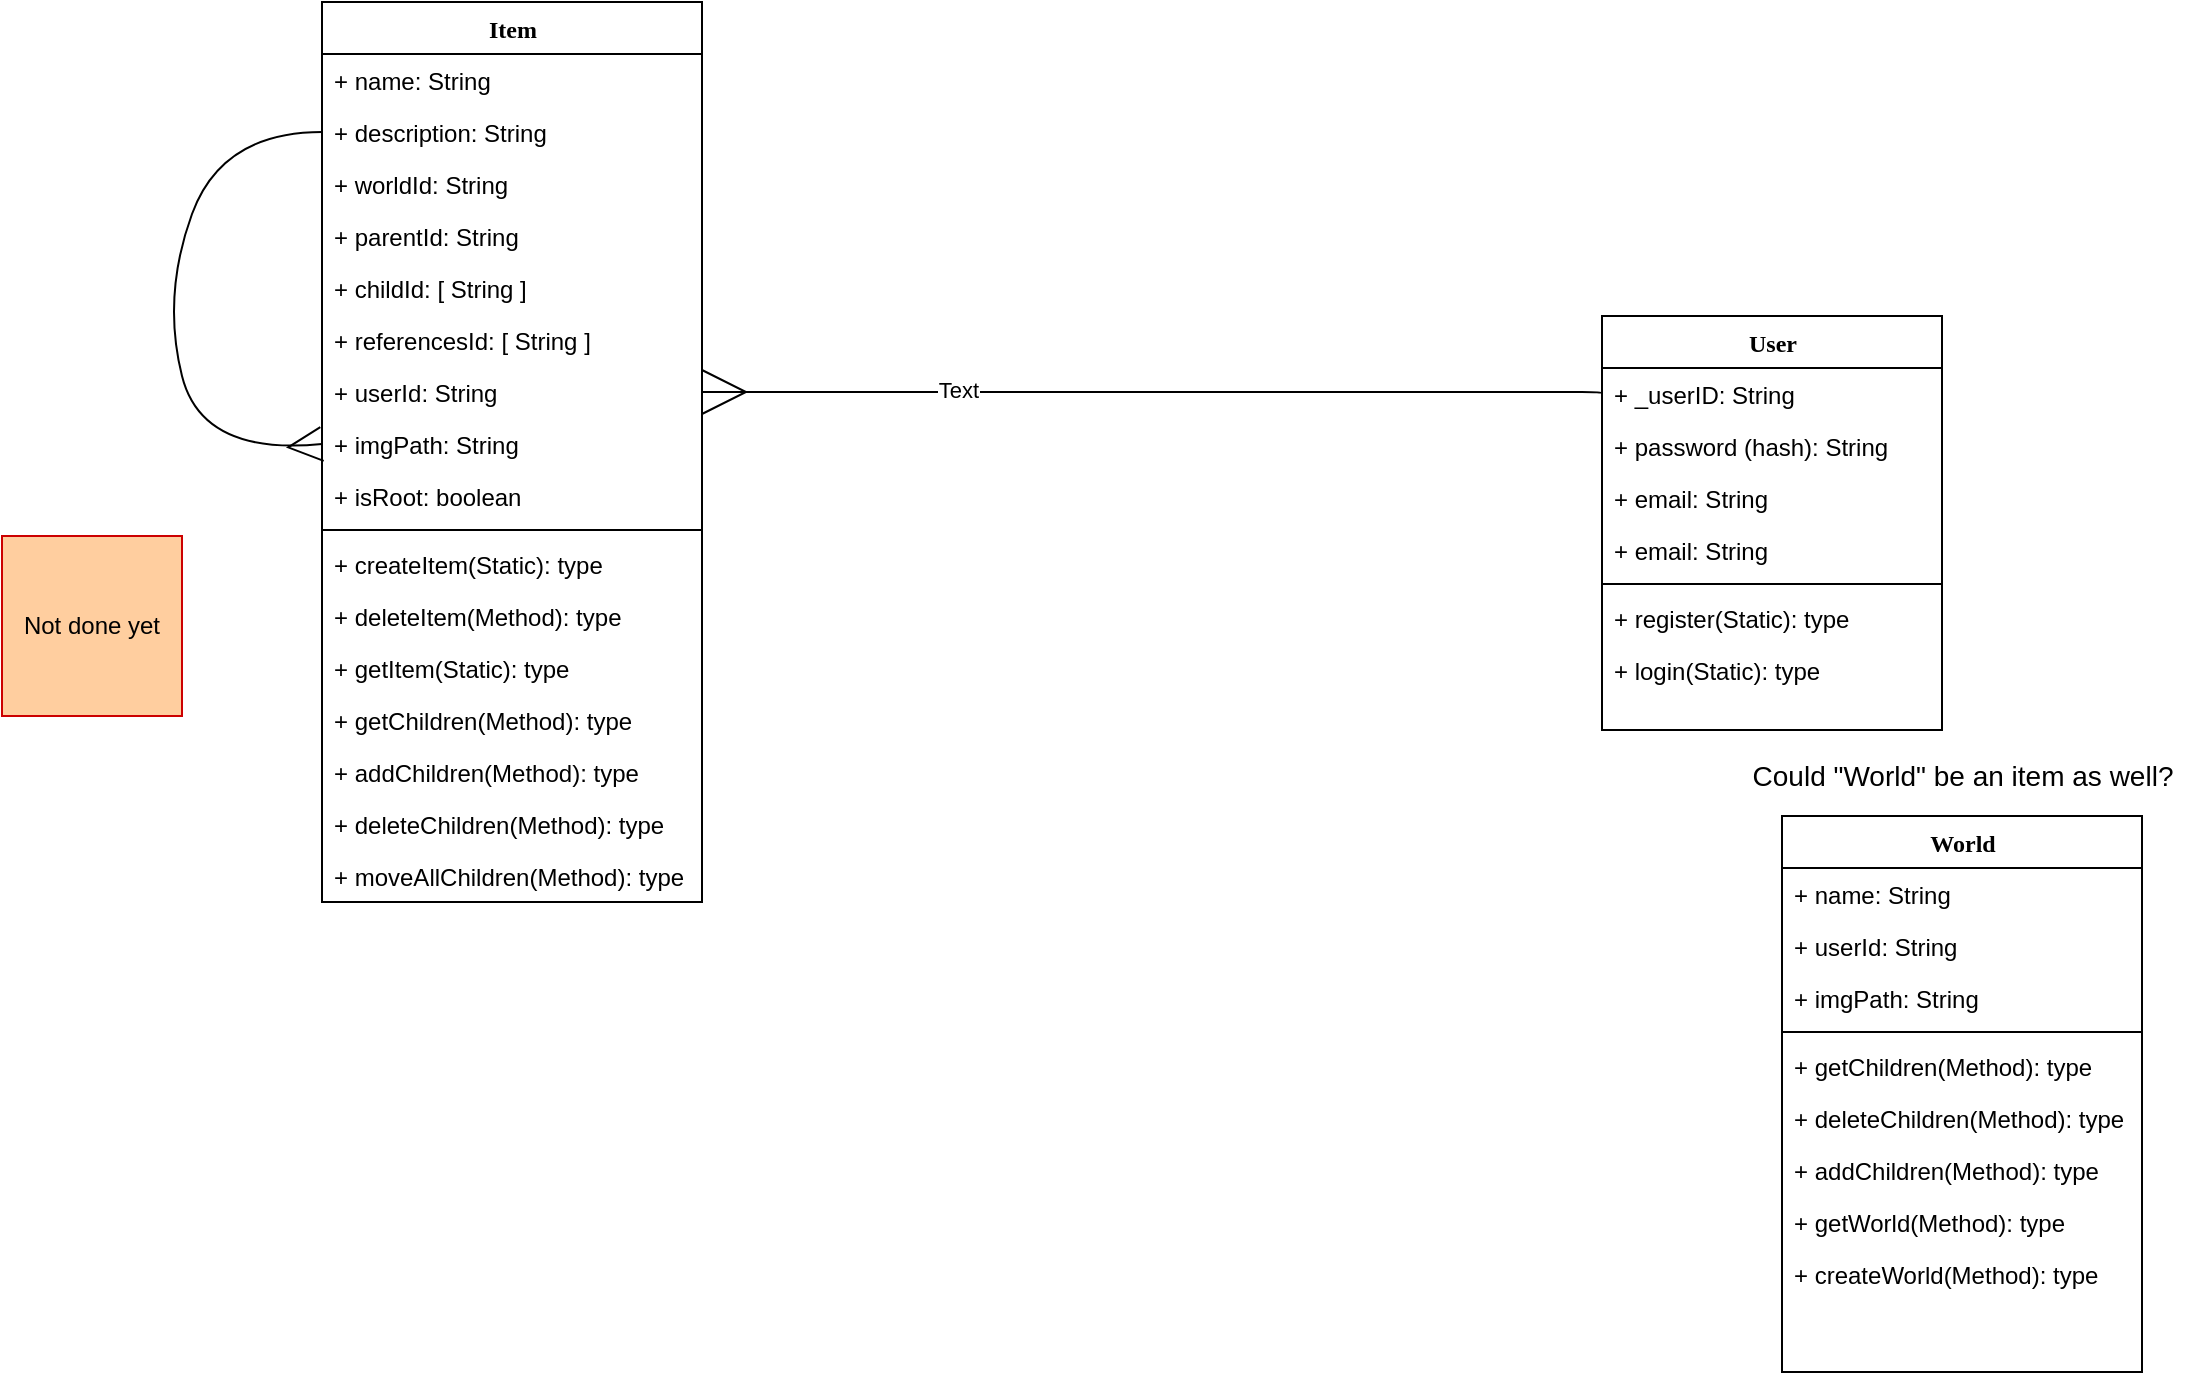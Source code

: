 <mxfile version="15.6.8" type="github">
  <diagram name="Page-1" id="9f46799a-70d6-7492-0946-bef42562c5a5">
    <mxGraphModel dx="2481" dy="764" grid="1" gridSize="10" guides="1" tooltips="1" connect="1" arrows="1" fold="1" page="1" pageScale="1" pageWidth="1100" pageHeight="850" background="none" math="0" shadow="0">
      <root>
        <mxCell id="0" />
        <mxCell id="1" parent="0" />
        <mxCell id="78961159f06e98e8-30" value="World" style="swimlane;html=1;fontStyle=1;align=center;verticalAlign=top;childLayout=stackLayout;horizontal=1;startSize=26;horizontalStack=0;resizeParent=1;resizeLast=0;collapsible=1;marginBottom=0;swimlaneFillColor=#ffffff;rounded=0;shadow=0;comic=0;labelBackgroundColor=none;strokeWidth=1;fillColor=none;fontFamily=Verdana;fontSize=12" parent="1" vertex="1">
          <mxGeometry x="880" y="490" width="180" height="278" as="geometry" />
        </mxCell>
        <mxCell id="cFyw4AnQ2wWFU-Yj11IV-1" value="+ name: String" style="text;html=1;strokeColor=none;fillColor=none;align=left;verticalAlign=top;spacingLeft=4;spacingRight=4;whiteSpace=wrap;overflow=hidden;rotatable=0;points=[[0,0.5],[1,0.5]];portConstraint=eastwest;" parent="78961159f06e98e8-30" vertex="1">
          <mxGeometry y="26" width="180" height="26" as="geometry" />
        </mxCell>
        <mxCell id="78961159f06e98e8-32" value="+ userId: String" style="text;html=1;strokeColor=none;fillColor=none;align=left;verticalAlign=top;spacingLeft=4;spacingRight=4;whiteSpace=wrap;overflow=hidden;rotatable=0;points=[[0,0.5],[1,0.5]];portConstraint=eastwest;" parent="78961159f06e98e8-30" vertex="1">
          <mxGeometry y="52" width="180" height="26" as="geometry" />
        </mxCell>
        <mxCell id="jJtOntXeNo7SDVqcuRyv-24" value="+ imgPath: String" style="text;html=1;strokeColor=none;fillColor=none;align=left;verticalAlign=top;spacingLeft=4;spacingRight=4;whiteSpace=wrap;overflow=hidden;rotatable=0;points=[[0,0.5],[1,0.5]];portConstraint=eastwest;" parent="78961159f06e98e8-30" vertex="1">
          <mxGeometry y="78" width="180" height="26" as="geometry" />
        </mxCell>
        <mxCell id="78961159f06e98e8-38" value="" style="line;html=1;strokeWidth=1;fillColor=none;align=left;verticalAlign=middle;spacingTop=-1;spacingLeft=3;spacingRight=3;rotatable=0;labelPosition=right;points=[];portConstraint=eastwest;" parent="78961159f06e98e8-30" vertex="1">
          <mxGeometry y="104" width="180" height="8" as="geometry" />
        </mxCell>
        <mxCell id="jJtOntXeNo7SDVqcuRyv-29" value="+ getChildren(Method): type" style="text;html=1;strokeColor=none;fillColor=none;align=left;verticalAlign=top;spacingLeft=4;spacingRight=4;whiteSpace=wrap;overflow=hidden;rotatable=0;points=[[0,0.5],[1,0.5]];portConstraint=eastwest;" parent="78961159f06e98e8-30" vertex="1">
          <mxGeometry y="112" width="180" height="26" as="geometry" />
        </mxCell>
        <mxCell id="jJtOntXeNo7SDVqcuRyv-31" value="+ deleteChildren(Method): type" style="text;html=1;strokeColor=none;fillColor=none;align=left;verticalAlign=top;spacingLeft=4;spacingRight=4;whiteSpace=wrap;overflow=hidden;rotatable=0;points=[[0,0.5],[1,0.5]];portConstraint=eastwest;" parent="78961159f06e98e8-30" vertex="1">
          <mxGeometry y="138" width="180" height="26" as="geometry" />
        </mxCell>
        <mxCell id="jJtOntXeNo7SDVqcuRyv-30" value="+ addChildren(Method): type" style="text;html=1;strokeColor=none;fillColor=none;align=left;verticalAlign=top;spacingLeft=4;spacingRight=4;whiteSpace=wrap;overflow=hidden;rotatable=0;points=[[0,0.5],[1,0.5]];portConstraint=eastwest;" parent="78961159f06e98e8-30" vertex="1">
          <mxGeometry y="164" width="180" height="26" as="geometry" />
        </mxCell>
        <mxCell id="jJtOntXeNo7SDVqcuRyv-38" value="+ getWorld(Method): type" style="text;html=1;strokeColor=none;fillColor=none;align=left;verticalAlign=top;spacingLeft=4;spacingRight=4;whiteSpace=wrap;overflow=hidden;rotatable=0;points=[[0,0.5],[1,0.5]];portConstraint=eastwest;" parent="78961159f06e98e8-30" vertex="1">
          <mxGeometry y="190" width="180" height="26" as="geometry" />
        </mxCell>
        <mxCell id="jJtOntXeNo7SDVqcuRyv-37" value="+ createWorld(Method): type" style="text;html=1;strokeColor=none;fillColor=none;align=left;verticalAlign=top;spacingLeft=4;spacingRight=4;whiteSpace=wrap;overflow=hidden;rotatable=0;points=[[0,0.5],[1,0.5]];portConstraint=eastwest;" parent="78961159f06e98e8-30" vertex="1">
          <mxGeometry y="216" width="180" height="26" as="geometry" />
        </mxCell>
        <mxCell id="78961159f06e98e8-43" value="User" style="swimlane;html=1;fontStyle=1;align=center;verticalAlign=top;childLayout=stackLayout;horizontal=1;startSize=26;horizontalStack=0;resizeParent=1;resizeLast=0;collapsible=1;marginBottom=0;swimlaneFillColor=#ffffff;rounded=0;shadow=0;comic=0;labelBackgroundColor=none;strokeWidth=1;fillColor=none;fontFamily=Verdana;fontSize=12" parent="1" vertex="1">
          <mxGeometry x="790" y="240" width="170" height="207" as="geometry" />
        </mxCell>
        <mxCell id="s0fK0w047FLM_oGffoYo-2" value="+ _userID: String" style="text;html=1;strokeColor=none;fillColor=none;align=left;verticalAlign=top;spacingLeft=4;spacingRight=4;whiteSpace=wrap;overflow=hidden;rotatable=0;points=[[0,0.5],[1,0.5]];portConstraint=eastwest;" vertex="1" parent="78961159f06e98e8-43">
          <mxGeometry y="26" width="170" height="26" as="geometry" />
        </mxCell>
        <mxCell id="78961159f06e98e8-49" value="+ password (hash): String" style="text;html=1;strokeColor=none;fillColor=none;align=left;verticalAlign=top;spacingLeft=4;spacingRight=4;whiteSpace=wrap;overflow=hidden;rotatable=0;points=[[0,0.5],[1,0.5]];portConstraint=eastwest;" parent="78961159f06e98e8-43" vertex="1">
          <mxGeometry y="52" width="170" height="26" as="geometry" />
        </mxCell>
        <mxCell id="78961159f06e98e8-50" value="+ email: String" style="text;html=1;strokeColor=none;fillColor=none;align=left;verticalAlign=top;spacingLeft=4;spacingRight=4;whiteSpace=wrap;overflow=hidden;rotatable=0;points=[[0,0.5],[1,0.5]];portConstraint=eastwest;" parent="78961159f06e98e8-43" vertex="1">
          <mxGeometry y="78" width="170" height="26" as="geometry" />
        </mxCell>
        <mxCell id="jJtOntXeNo7SDVqcuRyv-2" value="+ email: String" style="text;html=1;strokeColor=none;fillColor=none;align=left;verticalAlign=top;spacingLeft=4;spacingRight=4;whiteSpace=wrap;overflow=hidden;rotatable=0;points=[[0,0.5],[1,0.5]];portConstraint=eastwest;" parent="78961159f06e98e8-43" vertex="1">
          <mxGeometry y="104" width="170" height="26" as="geometry" />
        </mxCell>
        <mxCell id="78961159f06e98e8-51" value="" style="line;html=1;strokeWidth=1;fillColor=none;align=left;verticalAlign=middle;spacingTop=-1;spacingLeft=3;spacingRight=3;rotatable=0;labelPosition=right;points=[];portConstraint=eastwest;" parent="78961159f06e98e8-43" vertex="1">
          <mxGeometry y="130" width="170" height="8" as="geometry" />
        </mxCell>
        <mxCell id="78961159f06e98e8-52" value="+ register(Static): type" style="text;html=1;strokeColor=none;fillColor=none;align=left;verticalAlign=top;spacingLeft=4;spacingRight=4;whiteSpace=wrap;overflow=hidden;rotatable=0;points=[[0,0.5],[1,0.5]];portConstraint=eastwest;" parent="78961159f06e98e8-43" vertex="1">
          <mxGeometry y="138" width="170" height="26" as="geometry" />
        </mxCell>
        <mxCell id="78961159f06e98e8-53" value="+ login(Static): type" style="text;html=1;strokeColor=none;fillColor=none;align=left;verticalAlign=top;spacingLeft=4;spacingRight=4;whiteSpace=wrap;overflow=hidden;rotatable=0;points=[[0,0.5],[1,0.5]];portConstraint=eastwest;" parent="78961159f06e98e8-43" vertex="1">
          <mxGeometry y="164" width="170" height="26" as="geometry" />
        </mxCell>
        <mxCell id="ElOC_biIHw0-SNV0RneN-1" value="" style="endArrow=dash;html=1;rounded=0;entryX=1;entryY=0.5;entryDx=0;entryDy=0;exitX=0;exitY=0.5;exitDx=0;exitDy=0;endFill=0;strokeColor=none;" parent="1" source="78961159f06e98e8-32" edge="1">
          <mxGeometry width="50" height="50" relative="1" as="geometry">
            <mxPoint x="470" y="230" as="sourcePoint" />
            <mxPoint x="250" y="148" as="targetPoint" />
          </mxGeometry>
        </mxCell>
        <mxCell id="ElOC_biIHw0-SNV0RneN-2" style="edgeStyle=elbowEdgeStyle;html=1;labelBackgroundColor=none;startFill=0;startSize=20;endArrow=ERmany;endFill=0;endSize=20;fontFamily=Verdana;fontSize=12;elbow=vertical;startArrow=none;exitX=0;exitY=0.5;exitDx=0;exitDy=0;entryX=1;entryY=0.5;entryDx=0;entryDy=0;" parent="1" source="s0fK0w047FLM_oGffoYo-2" target="jJtOntXeNo7SDVqcuRyv-25" edge="1">
          <mxGeometry relative="1" as="geometry">
            <mxPoint x="740" y="174" as="sourcePoint" />
            <mxPoint x="350" y="320" as="targetPoint" />
            <Array as="points">
              <mxPoint x="540" y="278" />
              <mxPoint x="400" y="320" />
            </Array>
          </mxGeometry>
        </mxCell>
        <mxCell id="s0fK0w047FLM_oGffoYo-3" value="Text" style="edgeLabel;html=1;align=center;verticalAlign=middle;resizable=0;points=[];" vertex="1" connectable="0" parent="ElOC_biIHw0-SNV0RneN-2">
          <mxGeometry x="0.433" y="-1" relative="1" as="geometry">
            <mxPoint as="offset" />
          </mxGeometry>
        </mxCell>
        <mxCell id="JYQi25x2s-RqnHJmt_6q-13" value="Not done yet" style="whiteSpace=wrap;html=1;aspect=fixed;strokeColor=#CC0000;fillColor=#FFCE9F;" parent="1" vertex="1">
          <mxGeometry x="-10" y="350" width="90" height="90" as="geometry" />
        </mxCell>
        <mxCell id="jJtOntXeNo7SDVqcuRyv-3" value="Item" style="swimlane;html=1;fontStyle=1;align=center;verticalAlign=top;childLayout=stackLayout;horizontal=1;startSize=26;horizontalStack=0;resizeParent=1;resizeLast=0;collapsible=1;marginBottom=0;swimlaneFillColor=#ffffff;rounded=0;shadow=0;comic=0;labelBackgroundColor=none;strokeWidth=1;fillColor=none;fontFamily=Verdana;fontSize=12" parent="1" vertex="1">
          <mxGeometry x="150" y="83" width="190" height="450" as="geometry" />
        </mxCell>
        <mxCell id="jJtOntXeNo7SDVqcuRyv-4" value="+ name: String" style="text;html=1;strokeColor=none;fillColor=none;align=left;verticalAlign=top;spacingLeft=4;spacingRight=4;whiteSpace=wrap;overflow=hidden;rotatable=0;points=[[0,0.5],[1,0.5]];portConstraint=eastwest;" parent="jJtOntXeNo7SDVqcuRyv-3" vertex="1">
          <mxGeometry y="26" width="190" height="26" as="geometry" />
        </mxCell>
        <mxCell id="jJtOntXeNo7SDVqcuRyv-21" value="+ description: String" style="text;html=1;strokeColor=none;fillColor=none;align=left;verticalAlign=top;spacingLeft=4;spacingRight=4;whiteSpace=wrap;overflow=hidden;rotatable=0;points=[[0,0.5],[1,0.5]];portConstraint=eastwest;" parent="jJtOntXeNo7SDVqcuRyv-3" vertex="1">
          <mxGeometry y="52" width="190" height="26" as="geometry" />
        </mxCell>
        <mxCell id="jJtOntXeNo7SDVqcuRyv-5" value="+ worldId: String" style="text;html=1;strokeColor=none;fillColor=none;align=left;verticalAlign=top;spacingLeft=4;spacingRight=4;whiteSpace=wrap;overflow=hidden;rotatable=0;points=[[0,0.5],[1,0.5]];portConstraint=eastwest;" parent="jJtOntXeNo7SDVqcuRyv-3" vertex="1">
          <mxGeometry y="78" width="190" height="26" as="geometry" />
        </mxCell>
        <mxCell id="jJtOntXeNo7SDVqcuRyv-12" value="+ parentId: String" style="text;html=1;strokeColor=none;fillColor=none;align=left;verticalAlign=top;spacingLeft=4;spacingRight=4;whiteSpace=wrap;overflow=hidden;rotatable=0;points=[[0,0.5],[1,0.5]];portConstraint=eastwest;" parent="jJtOntXeNo7SDVqcuRyv-3" vertex="1">
          <mxGeometry y="104" width="190" height="26" as="geometry" />
        </mxCell>
        <mxCell id="jJtOntXeNo7SDVqcuRyv-18" value="+ childId: [ String ]" style="text;html=1;strokeColor=none;fillColor=none;align=left;verticalAlign=top;spacingLeft=4;spacingRight=4;whiteSpace=wrap;overflow=hidden;rotatable=0;points=[[0,0.5],[1,0.5]];portConstraint=eastwest;" parent="jJtOntXeNo7SDVqcuRyv-3" vertex="1">
          <mxGeometry y="130" width="190" height="26" as="geometry" />
        </mxCell>
        <mxCell id="jJtOntXeNo7SDVqcuRyv-22" value="+ referencesId: [ String ]" style="text;html=1;strokeColor=none;fillColor=none;align=left;verticalAlign=top;spacingLeft=4;spacingRight=4;whiteSpace=wrap;overflow=hidden;rotatable=0;points=[[0,0.5],[1,0.5]];portConstraint=eastwest;" parent="jJtOntXeNo7SDVqcuRyv-3" vertex="1">
          <mxGeometry y="156" width="190" height="26" as="geometry" />
        </mxCell>
        <mxCell id="jJtOntXeNo7SDVqcuRyv-25" value="+ userId: String" style="text;html=1;strokeColor=none;fillColor=none;align=left;verticalAlign=top;spacingLeft=4;spacingRight=4;whiteSpace=wrap;overflow=hidden;rotatable=0;points=[[0,0.5],[1,0.5]];portConstraint=eastwest;" parent="jJtOntXeNo7SDVqcuRyv-3" vertex="1">
          <mxGeometry y="182" width="190" height="26" as="geometry" />
        </mxCell>
        <mxCell id="jJtOntXeNo7SDVqcuRyv-20" value="+ imgPath: String" style="text;html=1;strokeColor=none;fillColor=none;align=left;verticalAlign=top;spacingLeft=4;spacingRight=4;whiteSpace=wrap;overflow=hidden;rotatable=0;points=[[0,0.5],[1,0.5]];portConstraint=eastwest;" parent="jJtOntXeNo7SDVqcuRyv-3" vertex="1">
          <mxGeometry y="208" width="190" height="26" as="geometry" />
        </mxCell>
        <mxCell id="s0fK0w047FLM_oGffoYo-1" value="+ isRoot: boolean" style="text;html=1;strokeColor=none;fillColor=none;align=left;verticalAlign=top;spacingLeft=4;spacingRight=4;whiteSpace=wrap;overflow=hidden;rotatable=0;points=[[0,0.5],[1,0.5]];portConstraint=eastwest;" vertex="1" parent="jJtOntXeNo7SDVqcuRyv-3">
          <mxGeometry y="234" width="190" height="26" as="geometry" />
        </mxCell>
        <mxCell id="jJtOntXeNo7SDVqcuRyv-6" value="" style="line;html=1;strokeWidth=1;fillColor=none;align=left;verticalAlign=middle;spacingTop=-1;spacingLeft=3;spacingRight=3;rotatable=0;labelPosition=right;points=[];portConstraint=eastwest;" parent="jJtOntXeNo7SDVqcuRyv-3" vertex="1">
          <mxGeometry y="260" width="190" height="8" as="geometry" />
        </mxCell>
        <mxCell id="jJtOntXeNo7SDVqcuRyv-35" value="+ createItem(Static): type" style="text;html=1;strokeColor=none;fillColor=none;align=left;verticalAlign=top;spacingLeft=4;spacingRight=4;whiteSpace=wrap;overflow=hidden;rotatable=0;points=[[0,0.5],[1,0.5]];portConstraint=eastwest;" parent="jJtOntXeNo7SDVqcuRyv-3" vertex="1">
          <mxGeometry y="268" width="190" height="26" as="geometry" />
        </mxCell>
        <mxCell id="jJtOntXeNo7SDVqcuRyv-39" value="+ deleteItem(Method): type" style="text;html=1;strokeColor=none;fillColor=none;align=left;verticalAlign=top;spacingLeft=4;spacingRight=4;whiteSpace=wrap;overflow=hidden;rotatable=0;points=[[0,0.5],[1,0.5]];portConstraint=eastwest;" parent="jJtOntXeNo7SDVqcuRyv-3" vertex="1">
          <mxGeometry y="294" width="190" height="26" as="geometry" />
        </mxCell>
        <mxCell id="jJtOntXeNo7SDVqcuRyv-36" value="+ getItem(Static): type" style="text;html=1;strokeColor=none;fillColor=none;align=left;verticalAlign=top;spacingLeft=4;spacingRight=4;whiteSpace=wrap;overflow=hidden;rotatable=0;points=[[0,0.5],[1,0.5]];portConstraint=eastwest;" parent="jJtOntXeNo7SDVqcuRyv-3" vertex="1">
          <mxGeometry y="320" width="190" height="26" as="geometry" />
        </mxCell>
        <mxCell id="jJtOntXeNo7SDVqcuRyv-16" value="+ getChildren(Method): type" style="text;html=1;strokeColor=none;fillColor=none;align=left;verticalAlign=top;spacingLeft=4;spacingRight=4;whiteSpace=wrap;overflow=hidden;rotatable=0;points=[[0,0.5],[1,0.5]];portConstraint=eastwest;" parent="jJtOntXeNo7SDVqcuRyv-3" vertex="1">
          <mxGeometry y="346" width="190" height="26" as="geometry" />
        </mxCell>
        <mxCell id="jJtOntXeNo7SDVqcuRyv-17" value="" style="curved=1;endArrow=ERmany;html=1;rounded=0;entryX=0;entryY=0.5;entryDx=0;entryDy=0;exitX=0;exitY=0.5;exitDx=0;exitDy=0;endFill=0;strokeWidth=1;endSize=15;" parent="jJtOntXeNo7SDVqcuRyv-3" source="jJtOntXeNo7SDVqcuRyv-21" target="jJtOntXeNo7SDVqcuRyv-20" edge="1">
          <mxGeometry width="50" height="50" relative="1" as="geometry">
            <mxPoint x="-130" y="118.5" as="sourcePoint" />
            <mxPoint x="-80" y="68.5" as="targetPoint" />
            <Array as="points">
              <mxPoint x="-50" y="65" />
              <mxPoint x="-80" y="147" />
              <mxPoint x="-60" y="227" />
            </Array>
          </mxGeometry>
        </mxCell>
        <mxCell id="jJtOntXeNo7SDVqcuRyv-28" value="+ addChildren(Method): type" style="text;html=1;strokeColor=none;fillColor=none;align=left;verticalAlign=top;spacingLeft=4;spacingRight=4;whiteSpace=wrap;overflow=hidden;rotatable=0;points=[[0,0.5],[1,0.5]];portConstraint=eastwest;" parent="jJtOntXeNo7SDVqcuRyv-3" vertex="1">
          <mxGeometry y="372" width="190" height="26" as="geometry" />
        </mxCell>
        <mxCell id="jJtOntXeNo7SDVqcuRyv-34" value="+ deleteChildren(Method): type" style="text;html=1;strokeColor=none;fillColor=none;align=left;verticalAlign=top;spacingLeft=4;spacingRight=4;whiteSpace=wrap;overflow=hidden;rotatable=0;points=[[0,0.5],[1,0.5]];portConstraint=eastwest;" parent="jJtOntXeNo7SDVqcuRyv-3" vertex="1">
          <mxGeometry y="398" width="190" height="26" as="geometry" />
        </mxCell>
        <mxCell id="jJtOntXeNo7SDVqcuRyv-26" value="+ moveAllChildren(Method): type" style="text;html=1;strokeColor=none;fillColor=none;align=left;verticalAlign=top;spacingLeft=4;spacingRight=4;whiteSpace=wrap;overflow=hidden;rotatable=0;points=[[0,0.5],[1,0.5]];portConstraint=eastwest;" parent="jJtOntXeNo7SDVqcuRyv-3" vertex="1">
          <mxGeometry y="424" width="190" height="26" as="geometry" />
        </mxCell>
        <mxCell id="jJtOntXeNo7SDVqcuRyv-33" value="Could &quot;World&quot; be an item as well?" style="text;html=1;align=center;verticalAlign=middle;resizable=0;points=[];autosize=1;strokeColor=none;fillColor=none;fontSize=14;" parent="1" vertex="1">
          <mxGeometry x="855" y="460" width="230" height="20" as="geometry" />
        </mxCell>
      </root>
    </mxGraphModel>
  </diagram>
</mxfile>
